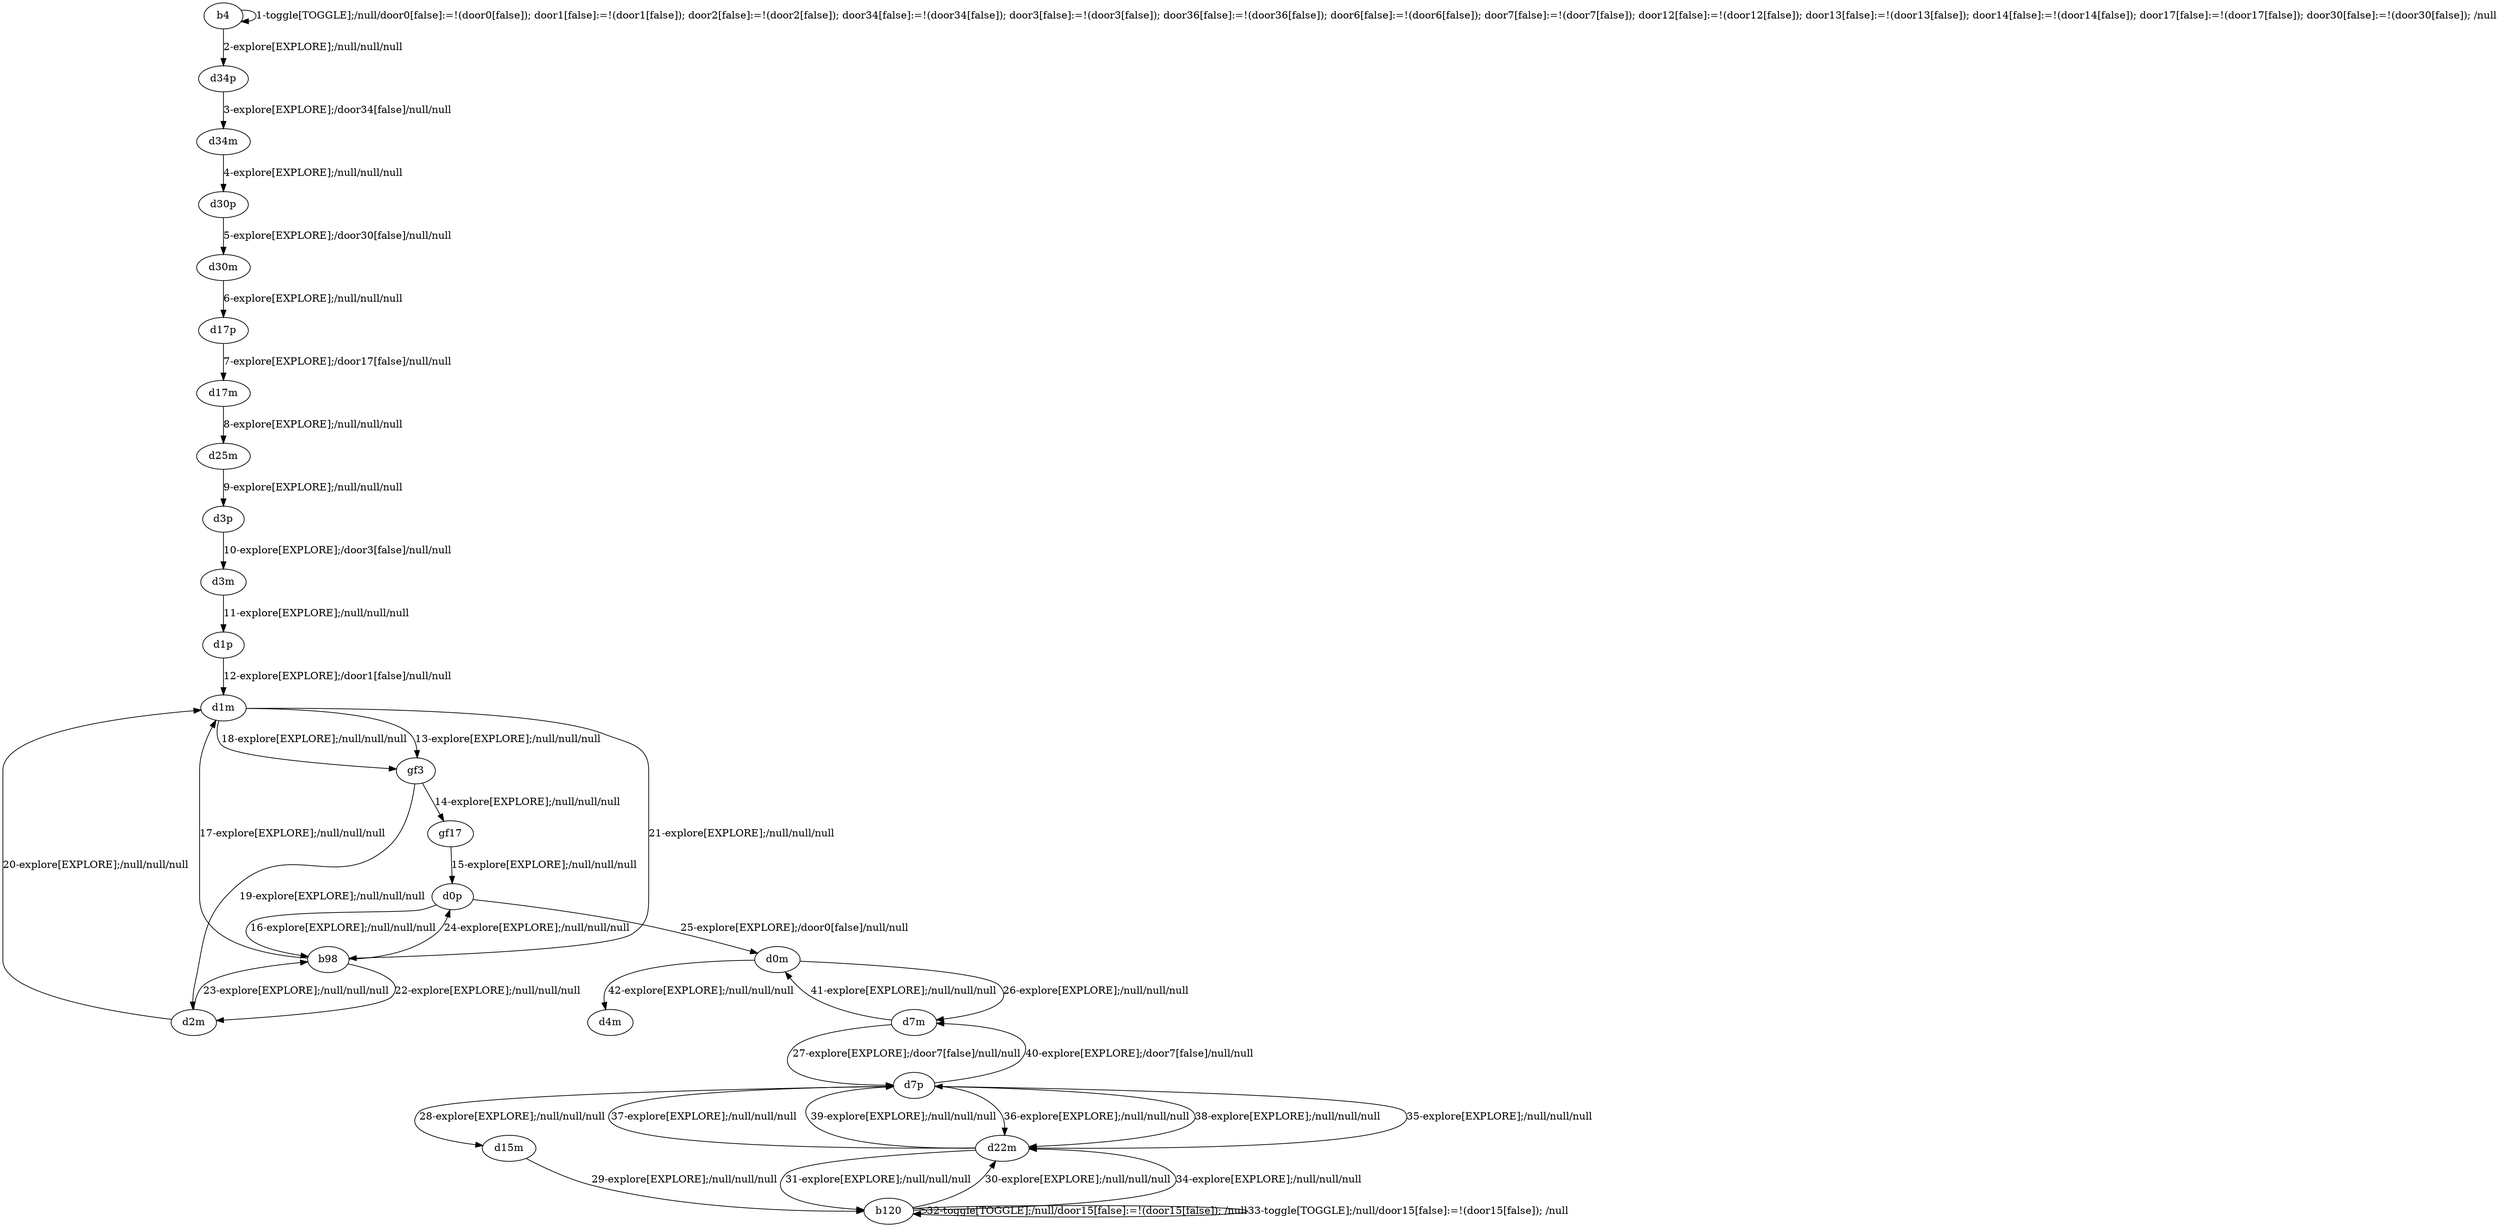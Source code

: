 # Total number of goals covered by this test: 1
# d0m --> d4m

digraph g {
"b4" -> "b4" [label = "1-toggle[TOGGLE];/null/door0[false]:=!(door0[false]); door1[false]:=!(door1[false]); door2[false]:=!(door2[false]); door34[false]:=!(door34[false]); door3[false]:=!(door3[false]); door36[false]:=!(door36[false]); door6[false]:=!(door6[false]); door7[false]:=!(door7[false]); door12[false]:=!(door12[false]); door13[false]:=!(door13[false]); door14[false]:=!(door14[false]); door17[false]:=!(door17[false]); door30[false]:=!(door30[false]); /null"];
"b4" -> "d34p" [label = "2-explore[EXPLORE];/null/null/null"];
"d34p" -> "d34m" [label = "3-explore[EXPLORE];/door34[false]/null/null"];
"d34m" -> "d30p" [label = "4-explore[EXPLORE];/null/null/null"];
"d30p" -> "d30m" [label = "5-explore[EXPLORE];/door30[false]/null/null"];
"d30m" -> "d17p" [label = "6-explore[EXPLORE];/null/null/null"];
"d17p" -> "d17m" [label = "7-explore[EXPLORE];/door17[false]/null/null"];
"d17m" -> "d25m" [label = "8-explore[EXPLORE];/null/null/null"];
"d25m" -> "d3p" [label = "9-explore[EXPLORE];/null/null/null"];
"d3p" -> "d3m" [label = "10-explore[EXPLORE];/door3[false]/null/null"];
"d3m" -> "d1p" [label = "11-explore[EXPLORE];/null/null/null"];
"d1p" -> "d1m" [label = "12-explore[EXPLORE];/door1[false]/null/null"];
"d1m" -> "gf3" [label = "13-explore[EXPLORE];/null/null/null"];
"gf3" -> "gf17" [label = "14-explore[EXPLORE];/null/null/null"];
"gf17" -> "d0p" [label = "15-explore[EXPLORE];/null/null/null"];
"d0p" -> "b98" [label = "16-explore[EXPLORE];/null/null/null"];
"b98" -> "d1m" [label = "17-explore[EXPLORE];/null/null/null"];
"d1m" -> "gf3" [label = "18-explore[EXPLORE];/null/null/null"];
"gf3" -> "d2m" [label = "19-explore[EXPLORE];/null/null/null"];
"d2m" -> "d1m" [label = "20-explore[EXPLORE];/null/null/null"];
"d1m" -> "b98" [label = "21-explore[EXPLORE];/null/null/null"];
"b98" -> "d2m" [label = "22-explore[EXPLORE];/null/null/null"];
"d2m" -> "b98" [label = "23-explore[EXPLORE];/null/null/null"];
"b98" -> "d0p" [label = "24-explore[EXPLORE];/null/null/null"];
"d0p" -> "d0m" [label = "25-explore[EXPLORE];/door0[false]/null/null"];
"d0m" -> "d7m" [label = "26-explore[EXPLORE];/null/null/null"];
"d7m" -> "d7p" [label = "27-explore[EXPLORE];/door7[false]/null/null"];
"d7p" -> "d15m" [label = "28-explore[EXPLORE];/null/null/null"];
"d15m" -> "b120" [label = "29-explore[EXPLORE];/null/null/null"];
"b120" -> "d22m" [label = "30-explore[EXPLORE];/null/null/null"];
"d22m" -> "b120" [label = "31-explore[EXPLORE];/null/null/null"];
"b120" -> "b120" [label = "32-toggle[TOGGLE];/null/door15[false]:=!(door15[false]); /null"];
"b120" -> "b120" [label = "33-toggle[TOGGLE];/null/door15[false]:=!(door15[false]); /null"];
"b120" -> "d22m" [label = "34-explore[EXPLORE];/null/null/null"];
"d22m" -> "d7p" [label = "35-explore[EXPLORE];/null/null/null"];
"d7p" -> "d22m" [label = "36-explore[EXPLORE];/null/null/null"];
"d22m" -> "d7p" [label = "37-explore[EXPLORE];/null/null/null"];
"d7p" -> "d22m" [label = "38-explore[EXPLORE];/null/null/null"];
"d22m" -> "d7p" [label = "39-explore[EXPLORE];/null/null/null"];
"d7p" -> "d7m" [label = "40-explore[EXPLORE];/door7[false]/null/null"];
"d7m" -> "d0m" [label = "41-explore[EXPLORE];/null/null/null"];
"d0m" -> "d4m" [label = "42-explore[EXPLORE];/null/null/null"];
}